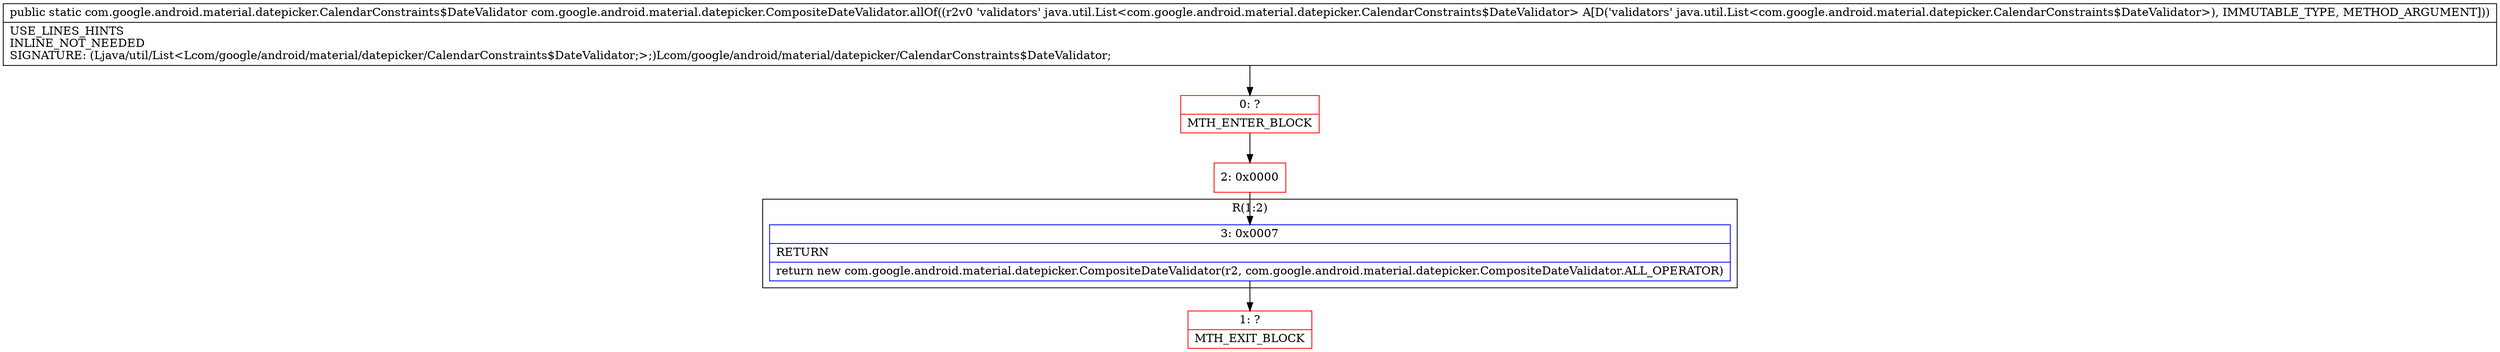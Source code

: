 digraph "CFG forcom.google.android.material.datepicker.CompositeDateValidator.allOf(Ljava\/util\/List;)Lcom\/google\/android\/material\/datepicker\/CalendarConstraints$DateValidator;" {
subgraph cluster_Region_524019895 {
label = "R(1:2)";
node [shape=record,color=blue];
Node_3 [shape=record,label="{3\:\ 0x0007|RETURN\l|return new com.google.android.material.datepicker.CompositeDateValidator(r2, com.google.android.material.datepicker.CompositeDateValidator.ALL_OPERATOR)\l}"];
}
Node_0 [shape=record,color=red,label="{0\:\ ?|MTH_ENTER_BLOCK\l}"];
Node_2 [shape=record,color=red,label="{2\:\ 0x0000}"];
Node_1 [shape=record,color=red,label="{1\:\ ?|MTH_EXIT_BLOCK\l}"];
MethodNode[shape=record,label="{public static com.google.android.material.datepicker.CalendarConstraints$DateValidator com.google.android.material.datepicker.CompositeDateValidator.allOf((r2v0 'validators' java.util.List\<com.google.android.material.datepicker.CalendarConstraints$DateValidator\> A[D('validators' java.util.List\<com.google.android.material.datepicker.CalendarConstraints$DateValidator\>), IMMUTABLE_TYPE, METHOD_ARGUMENT]))  | USE_LINES_HINTS\lINLINE_NOT_NEEDED\lSIGNATURE: (Ljava\/util\/List\<Lcom\/google\/android\/material\/datepicker\/CalendarConstraints$DateValidator;\>;)Lcom\/google\/android\/material\/datepicker\/CalendarConstraints$DateValidator;\l}"];
MethodNode -> Node_0;Node_3 -> Node_1;
Node_0 -> Node_2;
Node_2 -> Node_3;
}

